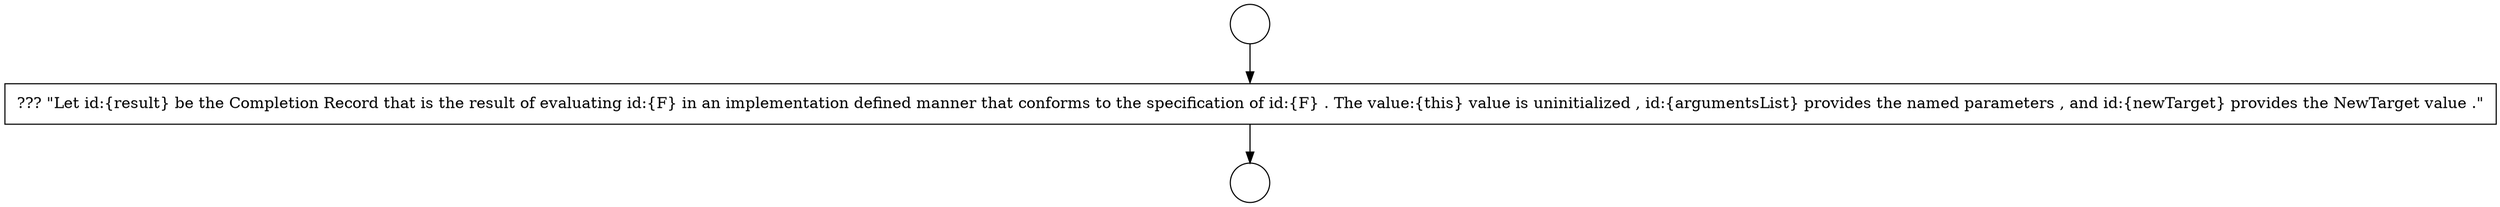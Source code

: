 digraph {
  node2048 [shape=circle label=" " color="black" fillcolor="white" style=filled]
  node2050 [shape=none, margin=0, label=<<font color="black">
    <table border="0" cellborder="1" cellspacing="0" cellpadding="10">
      <tr><td align="left">??? &quot;Let id:{result} be the Completion Record that is the result of evaluating id:{F} in an implementation defined manner that conforms to the specification of id:{F} . The value:{this} value is uninitialized , id:{argumentsList} provides the named parameters , and id:{newTarget} provides the NewTarget value .&quot;</td></tr>
    </table>
  </font>> color="black" fillcolor="white" style=filled]
  node2049 [shape=circle label=" " color="black" fillcolor="white" style=filled]
  node2048 -> node2050 [ color="black"]
  node2050 -> node2049 [ color="black"]
}
